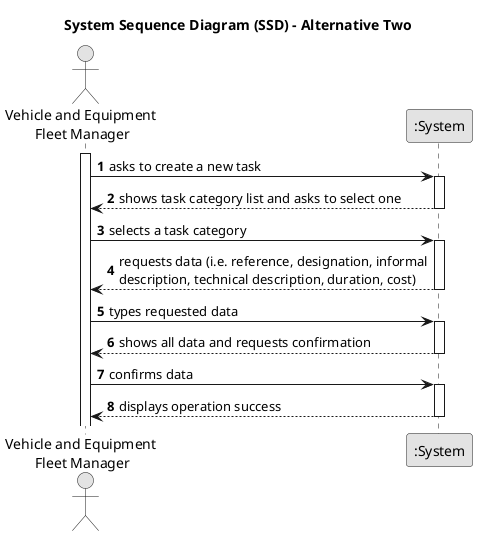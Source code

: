 @startuml
skinparam monochrome true
skinparam packageStyle rectangle
skinparam shadowing false

title System Sequence Diagram (SSD) - Alternative Two

autonumber

actor "Vehicle and Equipment \nFleet Manager" as Employee
participant ":System" as System

activate Employee

    Employee -> System : asks to create a new task
    activate System

        System --> Employee : shows task category list and asks to select one
    deactivate System

    Employee -> System : selects a task category
    activate System

        System --> Employee : requests data (i.e. reference, designation, informal\ndescription, technical description, duration, cost)
    deactivate System

    Employee -> System : types requested data
    activate System

        System --> Employee : shows all data and requests confirmation
    deactivate System

    Employee -> System : confirms data
    activate System

        System --> Employee : displays operation success
    deactivate System
@enduml
